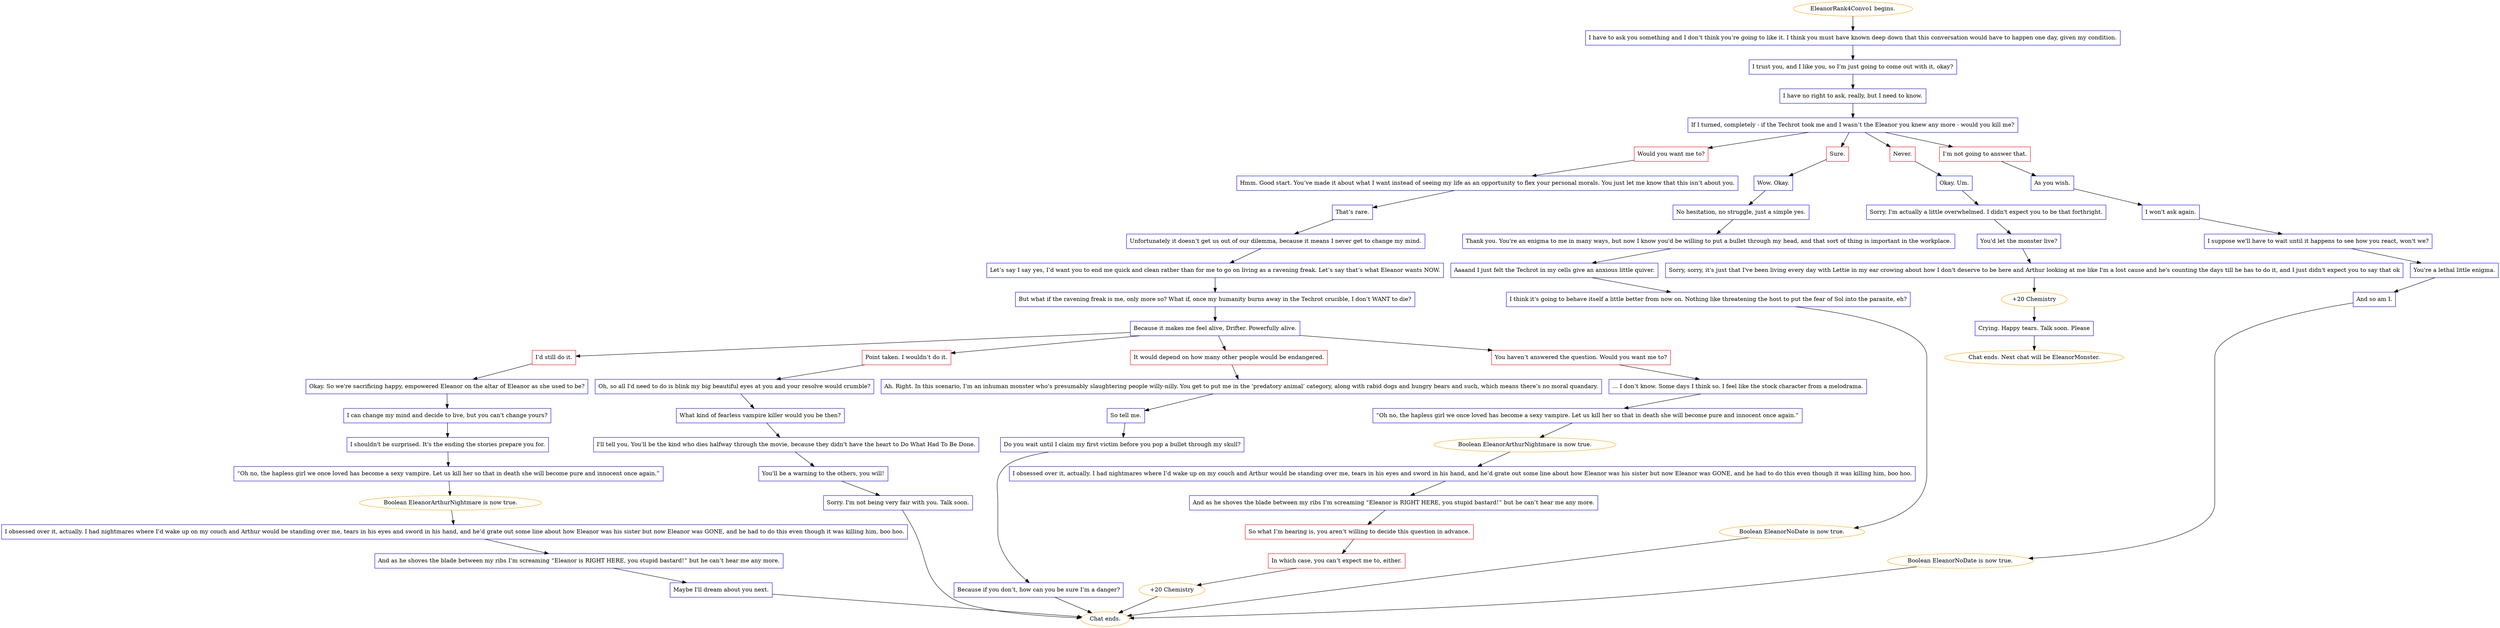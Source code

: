 digraph {
	"EleanorRank4Convo1 begins." [color=orange];
		"EleanorRank4Convo1 begins." -> 1390;
	1390 [label="I have to ask you something and I don’t think you’re going to like it. I think you must have known deep down that this conversation would have to happen one day, given my condition.",shape=box,color=blue];
		1390 -> 1391;
	1391 [label="I trust you, and I like you, so I’m just going to come out with it, okay?",shape=box,color=blue];
		1391 -> 1392;
	1392 [label="I have no right to ask, really, but I need to know.",shape=box,color=blue];
		1392 -> 1393;
	1393 [label="If I turned, completely - if the Techrot took me and I wasn’t the Eleanor you knew any more - would you kill me?",shape=box,color=blue];
		1393 -> 1394;
		1393 -> 1395;
		1393 -> 1396;
		1393 -> 1397;
	1394 [label="Would you want me to?",shape=box,color=red];
		1394 -> 1398;
	1395 [label="Sure.",shape=box,color=red];
		1395 -> 1399;
	1396 [label="Never.",shape=box,color=red];
		1396 -> 1400;
	1397 [label="I’m not going to answer that.",shape=box,color=red];
		1397 -> 1401;
	1398 [label="Hmm. Good start. You’ve made it about what I want instead of seeing my life as an opportunity to flex your personal morals. You just let me know that this isn’t about you.",shape=box,color=blue];
		1398 -> 1402;
	1399 [label="Wow. Okay.",shape=box,color=blue];
		1399 -> 1403;
	1400 [label="Okay. Um.",shape=box,color=blue];
		1400 -> 1404;
	1401 [label="As you wish.",shape=box,color=blue];
		1401 -> 1405;
	1402 [label="That’s rare.",shape=box,color=blue];
		1402 -> 1406;
	1403 [label="No hesitation, no struggle, just a simple yes.",shape=box,color=blue];
		1403 -> 1407;
	1404 [label="Sorry. I'm actually a little overwhelmed. I didn't expect you to be that forthright.",shape=box,color=blue];
		1404 -> 1408;
	1405 [label="I won't ask again.",shape=box,color=blue];
		1405 -> 1409;
	1406 [label="Unfortunately it doesn’t get us out of our dilemma, because it means I never get to change my mind.",shape=box,color=blue];
		1406 -> 1410;
	1407 [label="Thank you. You're an enigma to me in many ways, but now I know you'd be willing to put a bullet through my head, and that sort of thing is important in the workplace.",shape=box,color=blue];
		1407 -> 1411;
	1408 [label="You'd let the monster live?",shape=box,color=blue];
		1408 -> 1412;
	1409 [label="I suppose we'll have to wait until it happens to see how you react, won't we?",shape=box,color=blue];
		1409 -> 1413;
	1410 [label="Let’s say I say yes, I’d want you to end me quick and clean rather than for me to go on living as a ravening freak. Let’s say that’s what Eleanor wants NOW.",shape=box,color=blue];
		1410 -> 1414;
	1411 [label="Aaaand I just felt the Techrot in my cells give an anxious little quiver.",shape=box,color=blue];
		1411 -> 1415;
	1412 [label="Sorry, sorry, it's just that I've been living every day with Lettie in my ear crowing about how I don't deserve to be here and Arthur looking at me like I'm a lost cause and he's counting the days till he has to do it, and I just didn't expect you to say that ok",shape=box,color=blue];
		1412 -> 1422;
	1413 [label="You're a lethal little enigma.",shape=box,color=blue];
		1413 -> 1417;
	1414 [label="But what if the ravening freak is me, only more so? What if, once my humanity burns away in the Techrot crucible, I don’t WANT to die?",shape=box,color=blue];
		1414 -> 1424;
	1415 [label="I think it's going to behave itself a little better from now on. Nothing like threatening the host to put the fear of Sol into the parasite, eh?",shape=box,color=blue];
		1415 -> 1418;
	1422 [label="+20 Chemistry",color=orange];
		1422 -> 1416;
	1417 [label="And so am I.",shape=box,color=blue];
		1417 -> 1420;
	1424 [label="Because it makes me feel alive, Drifter. Powerfully alive.",shape=box,color=blue];
		1424 -> 1425;
		1424 -> 1426;
		1424 -> 1427;
		1424 -> 1428;
	1418 [label="Boolean EleanorNoDate is now true.",color=orange];
		1418 -> "Chat ends.";
	1416 [label="Crying. Happy tears. Talk soon. Please",shape=box,color=blue];
		1416 -> "Chat ends. Next chat will be EleanorMonster.";
	1420 [label="Boolean EleanorNoDate is now true.",color=orange];
		1420 -> "Chat ends.";
	1425 [label="I’d still do it.",shape=box,color=red];
		1425 -> 1429;
	1426 [label="Point taken. I wouldn’t do it.",shape=box,color=red];
		1426 -> 1430;
	1427 [label="It would depend on how many other people would be endangered.",shape=box,color=red];
		1427 -> 1431;
	1428 [label="You haven’t answered the question. Would you want me to?",shape=box,color=red];
		1428 -> 1432;
	"Chat ends." [color=orange];
	"Chat ends. Next chat will be EleanorMonster." [color=orange];
	1429 [label="Okay. So we're sacrificing happy, empowered Eleanor on the altar of Eleanor as she used to be?",shape=box,color=blue];
		1429 -> 1433;
	1430 [label="Oh, so all I'd need to do is blink my big beautiful eyes at you and your resolve would crumble?",shape=box,color=blue];
		1430 -> 1434;
	1431 [label="Ah. Right. In this scenario, I’m an inhuman monster who’s presumably slaughtering people willy-nilly. You get to put me in the ‘predatory animal’ category, along with rabid dogs and hungry bears and such, which means there’s no moral quandary.",shape=box,color=blue];
		1431 -> 1435;
	1432 [label="… I don’t know. Some days I think so. I feel like the stock character from a melodrama.",shape=box,color=blue];
		1432 -> 1436;
	1433 [label="I can change my mind and decide to live, but you can't change yours?",shape=box,color=blue];
		1433 -> 1442;
	1434 [label="What kind of fearless vampire killer would you be then?",shape=box,color=blue];
		1434 -> 1443;
	1435 [label="So tell me.",shape=box,color=blue];
		1435 -> 1438;
	1436 [label="“Oh no, the hapless girl we once loved has become a sexy vampire. Let us kill her so that in death she will become pure and innocent once again.”",shape=box,color=blue];
		1436 -> 1437;
	1442 [label="I shouldn't be surprised. It's the ending the stories prepare you for.",shape=box,color=blue];
		1442 -> 1444;
	1443 [label="I'll tell you. You'll be the kind who dies halfway through the movie, because they didn't have the heart to Do What Had To Be Done.",shape=box,color=blue];
		1443 -> 1445;
	1438 [label="Do you wait until I claim my first victim before you pop a bullet through my skull?",shape=box,color=blue];
		1438 -> 1439;
	1437 [label="Boolean EleanorArthurNightmare is now true.",color=orange];
		1437 -> 1441;
	1444 [label="“Oh no, the hapless girl we once loved has become a sexy vampire. Let us kill her so that in death she will become pure and innocent once again.”",shape=box,color=blue];
		1444 -> 1448;
	1445 [label="You'll be a warning to the others, you will!",shape=box,color=blue];
		1445 -> 1446;
	1439 [label="Because if you don’t, how can you be sure I’m a danger?",shape=box,color=blue];
		1439 -> "Chat ends.";
	1441 [label="I obsessed over it, actually. I had nightmares where I’d wake up on my couch and Arthur would be standing over me, tears in his eyes and sword in his hand, and he’d grate out some line about how Eleanor was his sister but now Eleanor was GONE, and he had to do this even though it was killing him, boo hoo.",shape=box,color=blue];
		1441 -> 1450;
	1448 [label="Boolean EleanorArthurNightmare is now true.",color=orange];
		1448 -> 1449;
	1446 [label="Sorry. I'm not being very fair with you. Talk soon.",shape=box,color=blue];
		1446 -> "Chat ends.";
	1450 [label="And as he shoves the blade between my ribs I’m screaming “Eleanor is RIGHT HERE, you stupid bastard!” but he can’t hear me any more.",shape=box,color=blue];
		1450 -> 1451;
	1449 [label="I obsessed over it, actually. I had nightmares where I’d wake up on my couch and Arthur would be standing over me, tears in his eyes and sword in his hand, and he’d grate out some line about how Eleanor was his sister but now Eleanor was GONE, and he had to do this even though it was killing him, boo hoo.",shape=box,color=blue];
		1449 -> 1455;
	1451 [label="So what I’m hearing is, you aren’t willing to decide this question in advance.",shape=box,color=red];
		1451 -> 1452;
	1455 [label="And as he shoves the blade between my ribs I’m screaming “Eleanor is RIGHT HERE, you stupid bastard!” but he can’t hear me any more.",shape=box,color=blue];
		1455 -> 1456;
	1452 [label="In which case, you can’t expect me to, either.",shape=box,color=red];
		1452 -> 1453;
	1456 [label="Maybe I'll dream about you next.",shape=box,color=blue];
		1456 -> "Chat ends.";
	1453 [label="+20 Chemistry",color=orange];
		1453 -> "Chat ends.";
}